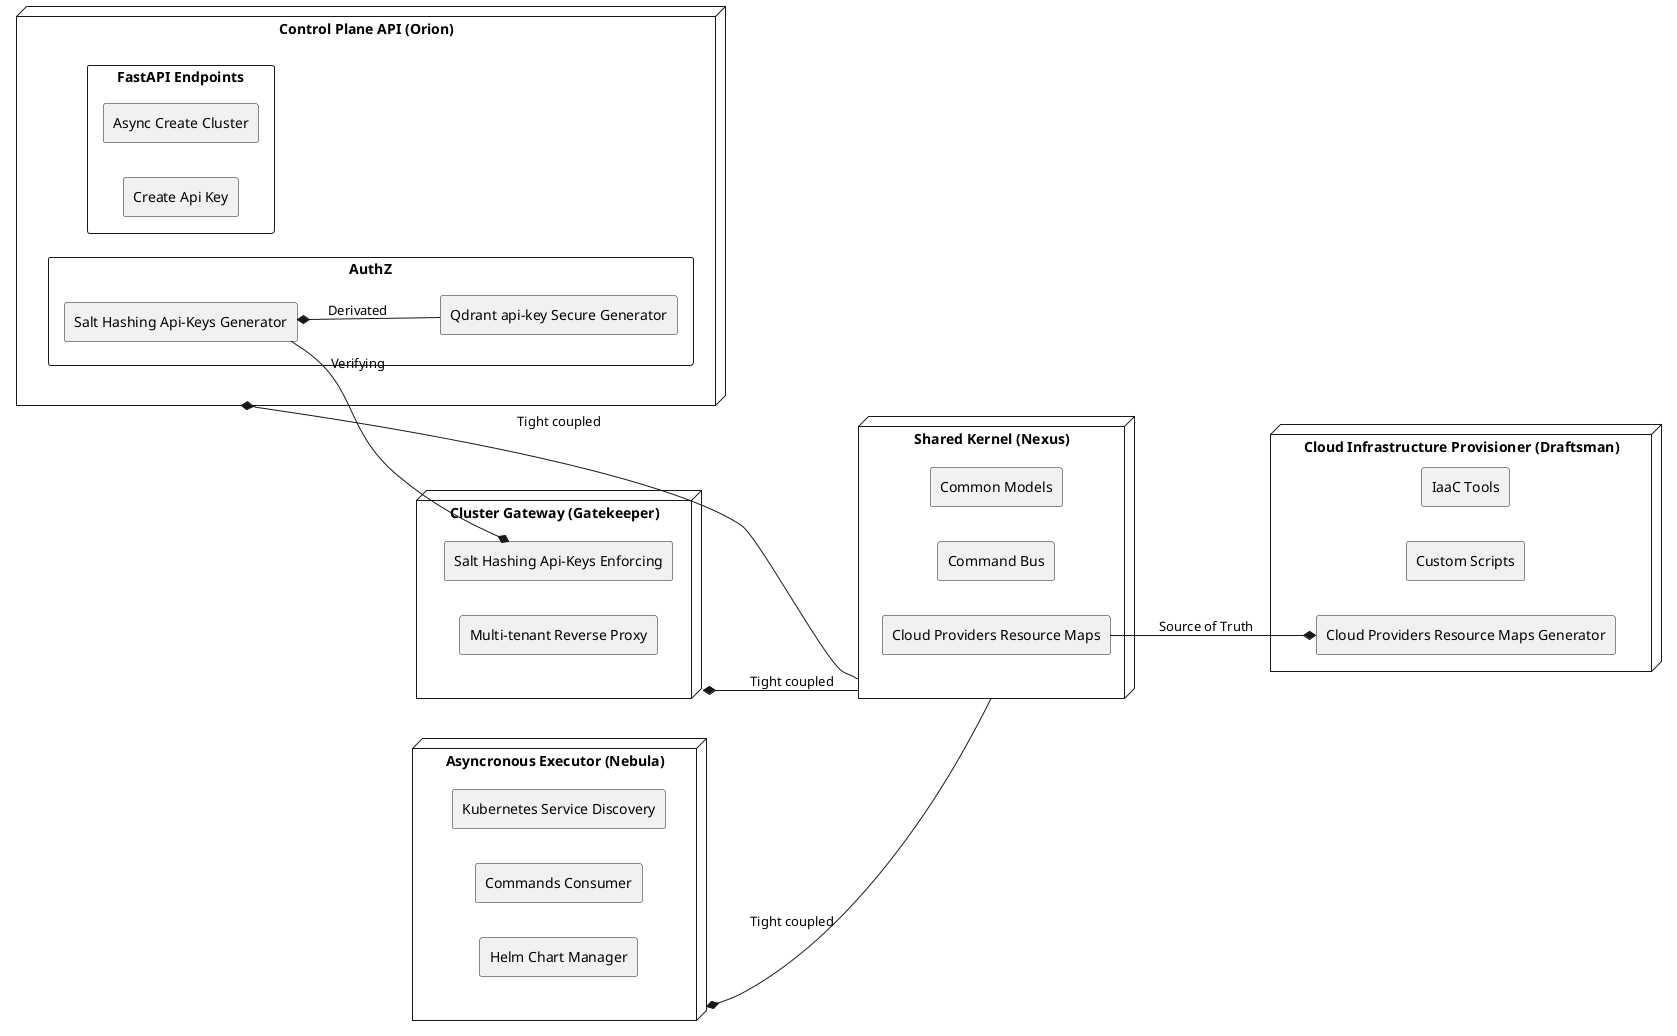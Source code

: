 @startuml

left to right direction

package "Shared Kernel (Nexus)" <<Node>> {
    package "Common Models" <<Rectangle>> {
    }
    package "Command Bus" <<Rectangle>> {
    }
    package "Cloud Providers Resource Maps" <<Rectangle>> {
    }
}

package "Control Plane API (Orion)" <<Node>> {

    package "FastAPI Endpoints" <<Rectangle>> {
        package "Async Create Cluster" <<Rectangle>> {
        }

        package "Create Api Key" <<Rectangle>> {
        }
    }

    package "AuthZ" <<Rectangle>> {

        package "Qdrant api-key Secure Generator" <<Rectangle>> {
        }
        package "Salt Hashing Api-Keys Generator" <<Rectangle>> {
        }
    }
}

package "Asyncronous Executor (Nebula)" <<Node>> {
    package "Kubernetes Service Discovery" <<Rectangle>> {
    }

    package "Commands Consumer" <<Rectangle>> {
    }

    package "Helm Chart Manager" <<Rectangle>> {
    }
}

package "Cloud Infrastructure Provisioner (Draftsman)" <<Node>> {
    package "IaaC Tools" <<Rectangle>> {
    }
    package "Custom Scripts" <<Rectangle>> {
    }
    package "Cloud Providers Resource Maps Generator" <<Rectangle>> {
    }
}

package "Cluster Gateway (Gatekeeper)" <<Node>> {
    package "Salt Hashing Api-Keys Enforcing" <<Rectangle>> {
    }
    package "Multi-tenant Reverse Proxy" <<Rectangle>> {
    }
}

"Control Plane API (Orion)" *-- "Shared Kernel (Nexus)" : Tight coupled
"Asyncronous Executor (Nebula)" *-- "Shared Kernel (Nexus)" : Tight coupled
"Cluster Gateway (Gatekeeper)" *-- "Shared Kernel (Nexus)" : Tight coupled

"Salt Hashing Api-Keys Generator" *-- "Qdrant api-key Secure Generator" : Derivated
"Salt Hashing Api-Keys Generator" --* "Salt Hashing Api-Keys Enforcing" : Verifying

"Cloud Providers Resource Maps" --* "Cloud Providers Resource Maps Generator" : "Source of Truth"

@enduml